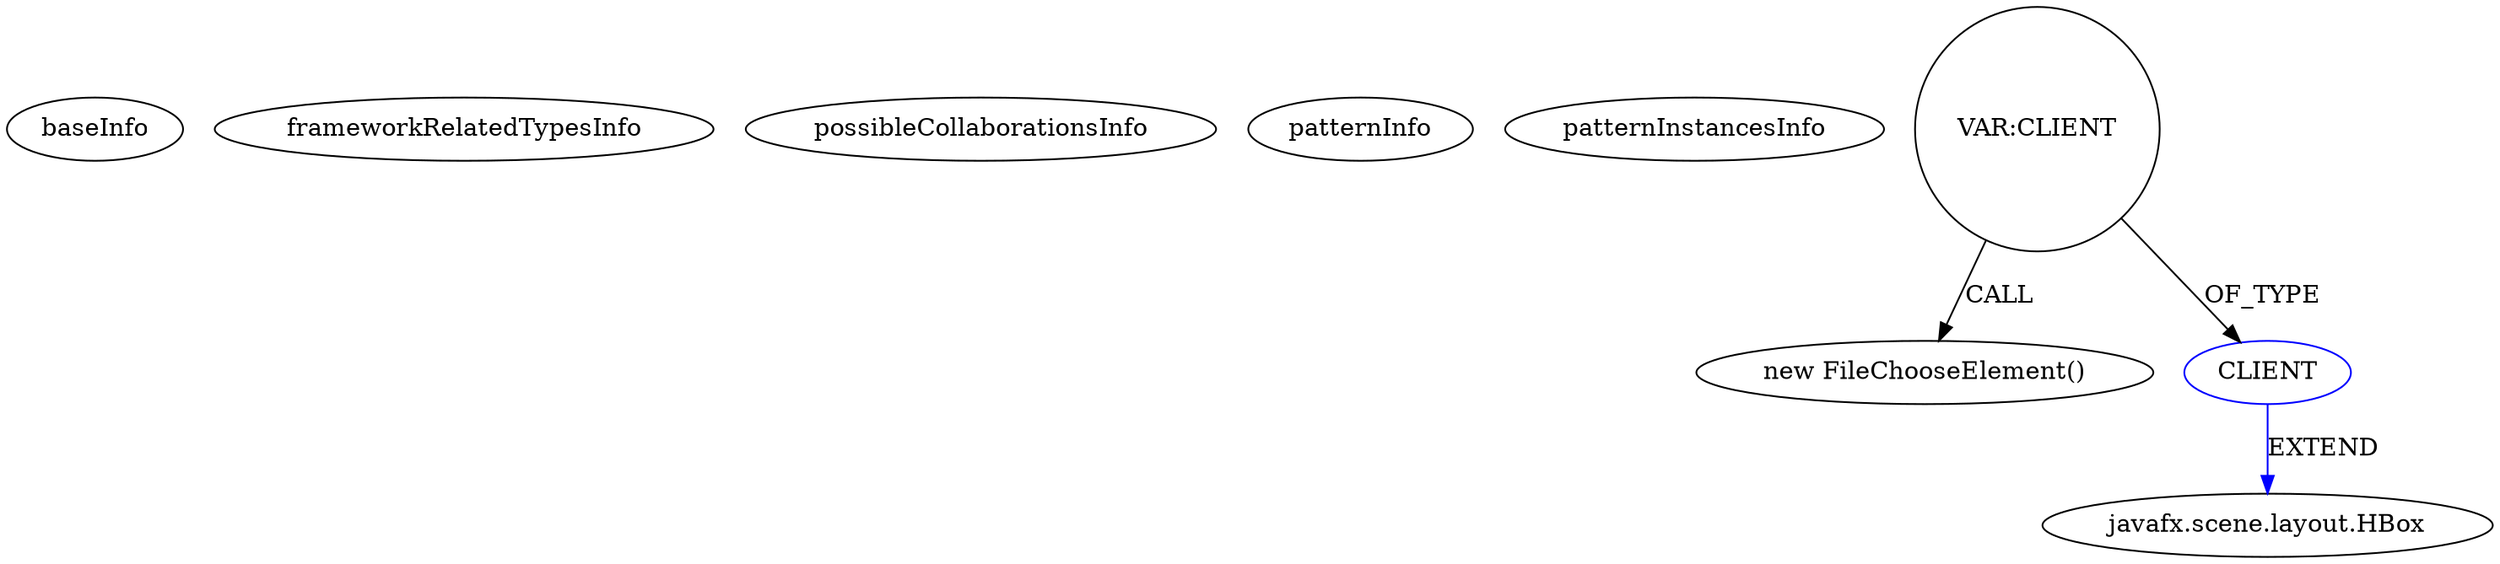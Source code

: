 digraph {
baseInfo[graphId=4535,category="pattern",isAnonymous=false,possibleRelation=false]
frameworkRelatedTypesInfo[]
possibleCollaborationsInfo[]
patternInfo[frequency=2.0,patternRootClient=null]
patternInstancesInfo[0="v1ct04-lagbackup~/v1ct04-lagbackup/lagbackup-master/src/com/v1ct04/ces22/lagbackup/view/main/controllers/RestoreTabController.java~RestoreTabController~4632",1="v1ct04-lagbackup~/v1ct04-lagbackup/lagbackup-master/src/com/v1ct04/ces22/lagbackup/view/main/creation/NewBackupWindow.java~NewBackupWindow~4639"]
57[label="new FileChooseElement()",vertexType="CONSTRUCTOR_CALL",isFrameworkType=false]
58[label="VAR:CLIENT",vertexType="VARIABLE_EXPRESION",isFrameworkType=false,shape=circle]
13[label="CLIENT",vertexType="REFERENCE_CLIENT_CLASS_DECLARATION",isFrameworkType=false,color=blue]
14[label="javafx.scene.layout.HBox",vertexType="FRAMEWORK_CLASS_TYPE",isFrameworkType=false]
13->14[label="EXTEND",color=blue]
58->57[label="CALL"]
58->13[label="OF_TYPE"]
}
